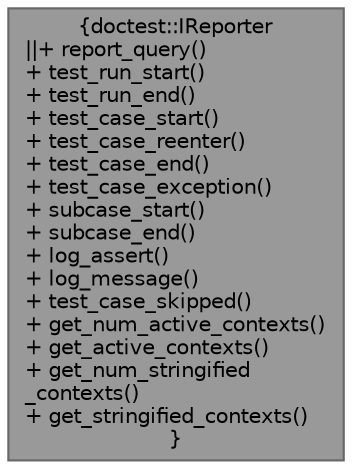 digraph "doctest::IReporter"
{
 // LATEX_PDF_SIZE
  bgcolor="transparent";
  edge [fontname=Helvetica,fontsize=10,labelfontname=Helvetica,labelfontsize=10];
  node [fontname=Helvetica,fontsize=10,shape=box,height=0.2,width=0.4];
  Node1 [label="{doctest::IReporter\n||+ report_query()\l+ test_run_start()\l+ test_run_end()\l+ test_case_start()\l+ test_case_reenter()\l+ test_case_end()\l+ test_case_exception()\l+ subcase_start()\l+ subcase_end()\l+ log_assert()\l+ log_message()\l+ test_case_skipped()\l+ get_num_active_contexts()\l+ get_active_contexts()\l+ get_num_stringified\l_contexts()\l+ get_stringified_contexts()\l}",height=0.2,width=0.4,color="gray40", fillcolor="grey60", style="filled", fontcolor="black",tooltip=" "];
}
